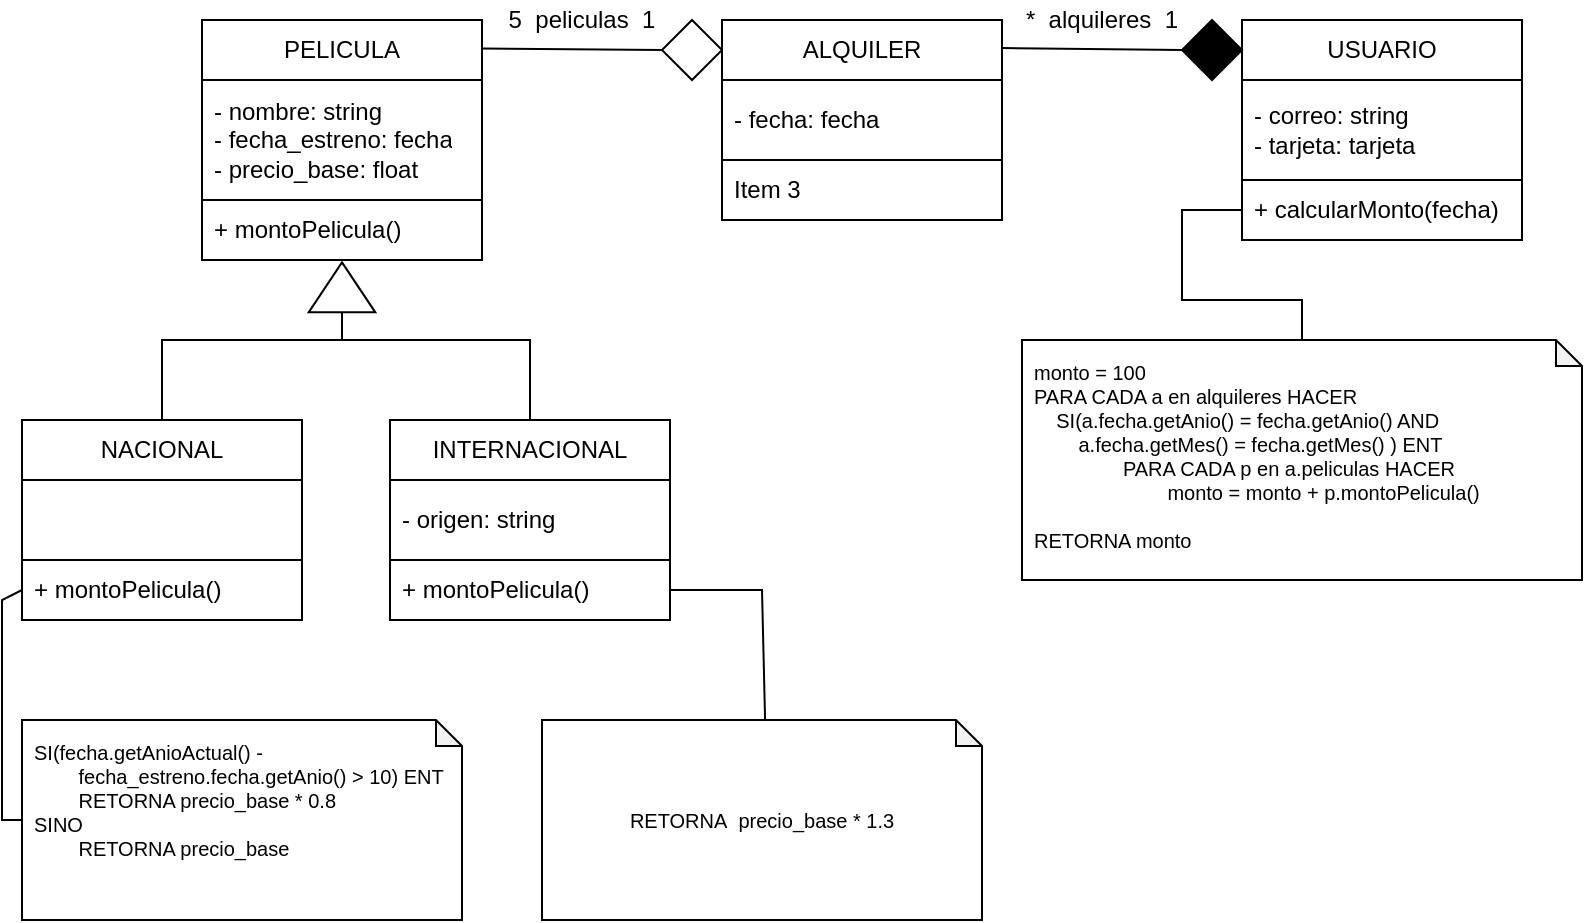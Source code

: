 <mxfile version="22.0.3" type="device">
  <diagram name="Página-1" id="EEPCAmMW9igjxWcW5WQs">
    <mxGraphModel dx="1320" dy="750" grid="1" gridSize="10" guides="1" tooltips="1" connect="1" arrows="1" fold="1" page="1" pageScale="1" pageWidth="827" pageHeight="1169" math="0" shadow="0">
      <root>
        <mxCell id="0" />
        <mxCell id="1" parent="0" />
        <mxCell id="PgLXaMmoWq8JoKH9Fzph-1" value="PELICULA" style="swimlane;fontStyle=0;childLayout=stackLayout;horizontal=1;startSize=30;horizontalStack=0;resizeParent=1;resizeParentMax=0;resizeLast=0;collapsible=1;marginBottom=0;whiteSpace=wrap;html=1;" vertex="1" parent="1">
          <mxGeometry x="110" y="80" width="140" height="120" as="geometry" />
        </mxCell>
        <mxCell id="PgLXaMmoWq8JoKH9Fzph-2" value="- nombre: string&lt;br&gt;- fecha_estreno: fecha&lt;br&gt;- precio_base: float" style="text;strokeColor=default;fillColor=none;align=left;verticalAlign=middle;spacingLeft=4;spacingRight=4;overflow=hidden;points=[[0,0.5],[1,0.5]];portConstraint=eastwest;rotatable=0;whiteSpace=wrap;html=1;" vertex="1" parent="PgLXaMmoWq8JoKH9Fzph-1">
          <mxGeometry y="30" width="140" height="60" as="geometry" />
        </mxCell>
        <mxCell id="PgLXaMmoWq8JoKH9Fzph-4" value="+ montoPelicula()" style="text;strokeColor=none;fillColor=none;align=left;verticalAlign=middle;spacingLeft=4;spacingRight=4;overflow=hidden;points=[[0,0.5],[1,0.5]];portConstraint=eastwest;rotatable=0;whiteSpace=wrap;html=1;" vertex="1" parent="PgLXaMmoWq8JoKH9Fzph-1">
          <mxGeometry y="90" width="140" height="30" as="geometry" />
        </mxCell>
        <mxCell id="PgLXaMmoWq8JoKH9Fzph-5" value="ALQUILER" style="swimlane;fontStyle=0;childLayout=stackLayout;horizontal=1;startSize=30;horizontalStack=0;resizeParent=1;resizeParentMax=0;resizeLast=0;collapsible=1;marginBottom=0;whiteSpace=wrap;html=1;" vertex="1" parent="1">
          <mxGeometry x="370" y="80" width="140" height="100" as="geometry" />
        </mxCell>
        <mxCell id="PgLXaMmoWq8JoKH9Fzph-6" value="- fecha: fecha" style="text;strokeColor=default;fillColor=none;align=left;verticalAlign=middle;spacingLeft=4;spacingRight=4;overflow=hidden;points=[[0,0.5],[1,0.5]];portConstraint=eastwest;rotatable=0;whiteSpace=wrap;html=1;" vertex="1" parent="PgLXaMmoWq8JoKH9Fzph-5">
          <mxGeometry y="30" width="140" height="40" as="geometry" />
        </mxCell>
        <mxCell id="PgLXaMmoWq8JoKH9Fzph-7" value="Item 3" style="text;strokeColor=none;fillColor=none;align=left;verticalAlign=middle;spacingLeft=4;spacingRight=4;overflow=hidden;points=[[0,0.5],[1,0.5]];portConstraint=eastwest;rotatable=0;whiteSpace=wrap;html=1;" vertex="1" parent="PgLXaMmoWq8JoKH9Fzph-5">
          <mxGeometry y="70" width="140" height="30" as="geometry" />
        </mxCell>
        <mxCell id="PgLXaMmoWq8JoKH9Fzph-11" value="USUARIO" style="swimlane;fontStyle=0;childLayout=stackLayout;horizontal=1;startSize=30;horizontalStack=0;resizeParent=1;resizeParentMax=0;resizeLast=0;collapsible=1;marginBottom=0;whiteSpace=wrap;html=1;" vertex="1" parent="1">
          <mxGeometry x="630" y="80" width="140" height="110" as="geometry" />
        </mxCell>
        <mxCell id="PgLXaMmoWq8JoKH9Fzph-12" value="- correo: string&lt;br&gt;- tarjeta: tarjeta" style="text;strokeColor=default;fillColor=none;align=left;verticalAlign=middle;spacingLeft=4;spacingRight=4;overflow=hidden;points=[[0,0.5],[1,0.5]];portConstraint=eastwest;rotatable=0;whiteSpace=wrap;html=1;" vertex="1" parent="PgLXaMmoWq8JoKH9Fzph-11">
          <mxGeometry y="30" width="140" height="50" as="geometry" />
        </mxCell>
        <mxCell id="PgLXaMmoWq8JoKH9Fzph-13" value="+ calcularMonto(fecha)" style="text;strokeColor=none;fillColor=none;align=left;verticalAlign=middle;spacingLeft=4;spacingRight=4;overflow=hidden;points=[[0,0.5],[1,0.5]];portConstraint=eastwest;rotatable=0;whiteSpace=wrap;html=1;" vertex="1" parent="PgLXaMmoWq8JoKH9Fzph-11">
          <mxGeometry y="80" width="140" height="30" as="geometry" />
        </mxCell>
        <mxCell id="PgLXaMmoWq8JoKH9Fzph-14" value="NACIONAL" style="swimlane;fontStyle=0;childLayout=stackLayout;horizontal=1;startSize=30;horizontalStack=0;resizeParent=1;resizeParentMax=0;resizeLast=0;collapsible=1;marginBottom=0;whiteSpace=wrap;html=1;" vertex="1" parent="1">
          <mxGeometry x="20" y="280" width="140" height="100" as="geometry" />
        </mxCell>
        <mxCell id="PgLXaMmoWq8JoKH9Fzph-15" value="" style="text;strokeColor=default;fillColor=none;align=left;verticalAlign=middle;spacingLeft=4;spacingRight=4;overflow=hidden;points=[[0,0.5],[1,0.5]];portConstraint=eastwest;rotatable=0;whiteSpace=wrap;html=1;" vertex="1" parent="PgLXaMmoWq8JoKH9Fzph-14">
          <mxGeometry y="30" width="140" height="40" as="geometry" />
        </mxCell>
        <mxCell id="PgLXaMmoWq8JoKH9Fzph-16" value="+ montoPelicula()" style="text;strokeColor=none;fillColor=none;align=left;verticalAlign=middle;spacingLeft=4;spacingRight=4;overflow=hidden;points=[[0,0.5],[1,0.5]];portConstraint=eastwest;rotatable=0;whiteSpace=wrap;html=1;" vertex="1" parent="PgLXaMmoWq8JoKH9Fzph-14">
          <mxGeometry y="70" width="140" height="30" as="geometry" />
        </mxCell>
        <mxCell id="PgLXaMmoWq8JoKH9Fzph-17" value="INTERNACIONAL" style="swimlane;fontStyle=0;childLayout=stackLayout;horizontal=1;startSize=30;horizontalStack=0;resizeParent=1;resizeParentMax=0;resizeLast=0;collapsible=1;marginBottom=0;whiteSpace=wrap;html=1;" vertex="1" parent="1">
          <mxGeometry x="204" y="280" width="140" height="100" as="geometry" />
        </mxCell>
        <mxCell id="PgLXaMmoWq8JoKH9Fzph-18" value="- origen: string" style="text;strokeColor=default;fillColor=none;align=left;verticalAlign=middle;spacingLeft=4;spacingRight=4;overflow=hidden;points=[[0,0.5],[1,0.5]];portConstraint=eastwest;rotatable=0;whiteSpace=wrap;html=1;" vertex="1" parent="PgLXaMmoWq8JoKH9Fzph-17">
          <mxGeometry y="30" width="140" height="40" as="geometry" />
        </mxCell>
        <mxCell id="PgLXaMmoWq8JoKH9Fzph-19" value="+ montoPelicula()" style="text;strokeColor=none;fillColor=none;align=left;verticalAlign=middle;spacingLeft=4;spacingRight=4;overflow=hidden;points=[[0,0.5],[1,0.5]];portConstraint=eastwest;rotatable=0;whiteSpace=wrap;html=1;" vertex="1" parent="PgLXaMmoWq8JoKH9Fzph-17">
          <mxGeometry y="70" width="140" height="30" as="geometry" />
        </mxCell>
        <mxCell id="PgLXaMmoWq8JoKH9Fzph-20" value="" style="triangle;whiteSpace=wrap;html=1;rotation=-90;" vertex="1" parent="1">
          <mxGeometry x="167.5" y="197" width="25" height="33.33" as="geometry" />
        </mxCell>
        <mxCell id="PgLXaMmoWq8JoKH9Fzph-21" value="" style="endArrow=none;html=1;rounded=0;entryX=0;entryY=0.5;entryDx=0;entryDy=0;exitX=0.5;exitY=0;exitDx=0;exitDy=0;" edge="1" parent="1" source="PgLXaMmoWq8JoKH9Fzph-14" target="PgLXaMmoWq8JoKH9Fzph-20">
          <mxGeometry width="50" height="50" relative="1" as="geometry">
            <mxPoint x="370" y="300" as="sourcePoint" />
            <mxPoint x="420" y="250" as="targetPoint" />
            <Array as="points">
              <mxPoint x="90" y="240" />
              <mxPoint x="180" y="240" />
            </Array>
          </mxGeometry>
        </mxCell>
        <mxCell id="PgLXaMmoWq8JoKH9Fzph-22" value="" style="endArrow=none;html=1;rounded=0;entryX=0.5;entryY=0;entryDx=0;entryDy=0;exitX=0;exitY=0.5;exitDx=0;exitDy=0;" edge="1" parent="1" source="PgLXaMmoWq8JoKH9Fzph-20" target="PgLXaMmoWq8JoKH9Fzph-17">
          <mxGeometry width="50" height="50" relative="1" as="geometry">
            <mxPoint x="190" y="290" as="sourcePoint" />
            <mxPoint x="240" y="240" as="targetPoint" />
            <Array as="points">
              <mxPoint x="180" y="240" />
              <mxPoint x="274" y="240" />
            </Array>
          </mxGeometry>
        </mxCell>
        <mxCell id="PgLXaMmoWq8JoKH9Fzph-23" value="" style="rhombus;whiteSpace=wrap;html=1;" vertex="1" parent="1">
          <mxGeometry x="340" y="80" width="30" height="30" as="geometry" />
        </mxCell>
        <mxCell id="PgLXaMmoWq8JoKH9Fzph-24" value="" style="endArrow=none;html=1;rounded=0;entryX=0;entryY=0.5;entryDx=0;entryDy=0;exitX=0.998;exitY=0.119;exitDx=0;exitDy=0;exitPerimeter=0;" edge="1" parent="1" source="PgLXaMmoWq8JoKH9Fzph-1" target="PgLXaMmoWq8JoKH9Fzph-23">
          <mxGeometry width="50" height="50" relative="1" as="geometry">
            <mxPoint x="290" y="140" as="sourcePoint" />
            <mxPoint x="340" y="90" as="targetPoint" />
          </mxGeometry>
        </mxCell>
        <mxCell id="PgLXaMmoWq8JoKH9Fzph-25" value="5&amp;nbsp; peliculas&amp;nbsp; 1" style="text;html=1;strokeColor=none;fillColor=none;align=center;verticalAlign=middle;whiteSpace=wrap;rounded=0;" vertex="1" parent="1">
          <mxGeometry x="260" y="70" width="80" height="20" as="geometry" />
        </mxCell>
        <mxCell id="PgLXaMmoWq8JoKH9Fzph-26" value="" style="rhombus;whiteSpace=wrap;html=1;fillColor=#000000;" vertex="1" parent="1">
          <mxGeometry x="600" y="80" width="30" height="30" as="geometry" />
        </mxCell>
        <mxCell id="PgLXaMmoWq8JoKH9Fzph-27" value="" style="endArrow=none;html=1;rounded=0;entryX=0;entryY=0.5;entryDx=0;entryDy=0;exitX=0.998;exitY=0.119;exitDx=0;exitDy=0;exitPerimeter=0;" edge="1" parent="1" target="PgLXaMmoWq8JoKH9Fzph-26">
          <mxGeometry width="50" height="50" relative="1" as="geometry">
            <mxPoint x="510" y="94" as="sourcePoint" />
            <mxPoint x="600" y="90" as="targetPoint" />
          </mxGeometry>
        </mxCell>
        <mxCell id="PgLXaMmoWq8JoKH9Fzph-28" value="*&amp;nbsp; alquileres&amp;nbsp; 1" style="text;html=1;strokeColor=none;fillColor=none;align=center;verticalAlign=middle;whiteSpace=wrap;rounded=0;" vertex="1" parent="1">
          <mxGeometry x="510" y="70" width="100" height="20" as="geometry" />
        </mxCell>
        <mxCell id="PgLXaMmoWq8JoKH9Fzph-30" value="RETORNA&amp;nbsp; precio_base * 1.3" style="shape=note;whiteSpace=wrap;html=1;backgroundOutline=1;darkOpacity=0.05;size=13;align=center;verticalAlign=middle;perimeterSpacing=0;fontSize=10;spacing=6;" vertex="1" parent="1">
          <mxGeometry x="280" y="430" width="220" height="100" as="geometry" />
        </mxCell>
        <mxCell id="PgLXaMmoWq8JoKH9Fzph-31" value="SI(fecha.getAnioActual() - &lt;span style=&quot;white-space: pre; font-size: 10px;&quot;&gt;&#x9;&lt;/span&gt;fecha_estreno.fecha.getAnio() &amp;gt; 10) ENT&lt;br style=&quot;font-size: 10px;&quot;&gt;&lt;span style=&quot;white-space: pre; font-size: 10px;&quot;&gt;&#x9;&lt;/span&gt;RETORNA precio_base * 0.8&lt;br&gt;SINO&lt;br&gt;&lt;span style=&quot;white-space: pre;&quot;&gt;&#x9;&lt;/span&gt;RETORNA precio_base" style="shape=note;whiteSpace=wrap;html=1;backgroundOutline=1;darkOpacity=0.05;size=13;align=left;verticalAlign=top;perimeterSpacing=0;fontSize=10;spacing=6;" vertex="1" parent="1">
          <mxGeometry x="20" y="430" width="220" height="100" as="geometry" />
        </mxCell>
        <mxCell id="PgLXaMmoWq8JoKH9Fzph-32" value="" style="endArrow=none;html=1;rounded=0;entryX=0;entryY=0.5;entryDx=0;entryDy=0;exitX=0;exitY=0.5;exitDx=0;exitDy=0;exitPerimeter=0;" edge="1" parent="1" source="PgLXaMmoWq8JoKH9Fzph-31" target="PgLXaMmoWq8JoKH9Fzph-16">
          <mxGeometry width="50" height="50" relative="1" as="geometry">
            <mxPoint x="400" y="400" as="sourcePoint" />
            <mxPoint x="450" y="350" as="targetPoint" />
            <Array as="points">
              <mxPoint x="10" y="480" />
              <mxPoint x="10" y="370" />
            </Array>
          </mxGeometry>
        </mxCell>
        <mxCell id="PgLXaMmoWq8JoKH9Fzph-34" value="monto = 100&lt;br&gt;PARA CADA a en alquileres HACER&lt;br&gt;&lt;span style=&quot;&quot;&gt;&lt;span style=&quot;white-space: pre;&quot;&gt;&amp;nbsp;&amp;nbsp;&amp;nbsp;&amp;nbsp;&lt;/span&gt;&lt;/span&gt;SI(a.fecha.getAnio() = fecha.getAnio() AND&lt;br&gt;&lt;span style=&quot;&quot;&gt;&lt;span style=&quot;white-space: pre;&quot;&gt;&amp;nbsp;&amp;nbsp;&amp;nbsp;&amp;nbsp;&lt;/span&gt;&lt;/span&gt;&lt;span style=&quot;&quot;&gt;&lt;span style=&quot;white-space: pre;&quot;&gt;&amp;nbsp;&amp;nbsp;&amp;nbsp;&amp;nbsp;&lt;/span&gt;&lt;/span&gt;a.fecha.getMes() = fecha.getMes()&amp;nbsp;) ENT&lt;br&gt;&lt;span style=&quot;white-space: pre;&quot;&gt;&#x9;&lt;/span&gt;&lt;span style=&quot;white-space: pre;&quot;&gt;&#x9;&lt;/span&gt;PARA CADA p en a.peliculas HACER&lt;br&gt;&lt;span style=&quot;white-space: pre;&quot;&gt;&#x9;&lt;/span&gt;&lt;span style=&quot;white-space: pre;&quot;&gt;&#x9;&lt;/span&gt;&lt;span style=&quot;white-space: pre;&quot;&gt;&#x9;&lt;/span&gt;monto = monto + p.montoPelicula()&lt;br&gt;&lt;br&gt;RETORNA monto" style="shape=note;whiteSpace=wrap;html=1;backgroundOutline=1;darkOpacity=0.05;size=13;align=left;verticalAlign=top;perimeterSpacing=0;fontSize=10;spacing=6;" vertex="1" parent="1">
          <mxGeometry x="520" y="240" width="280" height="120" as="geometry" />
        </mxCell>
        <mxCell id="PgLXaMmoWq8JoKH9Fzph-36" value="" style="endArrow=none;html=1;rounded=0;entryX=0;entryY=0.5;entryDx=0;entryDy=0;exitX=0.5;exitY=0;exitDx=0;exitDy=0;exitPerimeter=0;" edge="1" parent="1" source="PgLXaMmoWq8JoKH9Fzph-34" target="PgLXaMmoWq8JoKH9Fzph-13">
          <mxGeometry width="50" height="50" relative="1" as="geometry">
            <mxPoint x="350" y="300" as="sourcePoint" />
            <mxPoint x="400" y="250" as="targetPoint" />
            <Array as="points">
              <mxPoint x="660" y="220" />
              <mxPoint x="600" y="220" />
              <mxPoint x="600" y="175" />
            </Array>
          </mxGeometry>
        </mxCell>
        <mxCell id="PgLXaMmoWq8JoKH9Fzph-37" value="" style="endArrow=none;html=1;rounded=0;entryX=1;entryY=0.5;entryDx=0;entryDy=0;exitX=0.507;exitY=-0.001;exitDx=0;exitDy=0;exitPerimeter=0;" edge="1" parent="1" source="PgLXaMmoWq8JoKH9Fzph-30" target="PgLXaMmoWq8JoKH9Fzph-19">
          <mxGeometry width="50" height="50" relative="1" as="geometry">
            <mxPoint x="280" y="390" as="sourcePoint" />
            <mxPoint x="330" y="340" as="targetPoint" />
            <Array as="points">
              <mxPoint x="390" y="365" />
            </Array>
          </mxGeometry>
        </mxCell>
      </root>
    </mxGraphModel>
  </diagram>
</mxfile>

